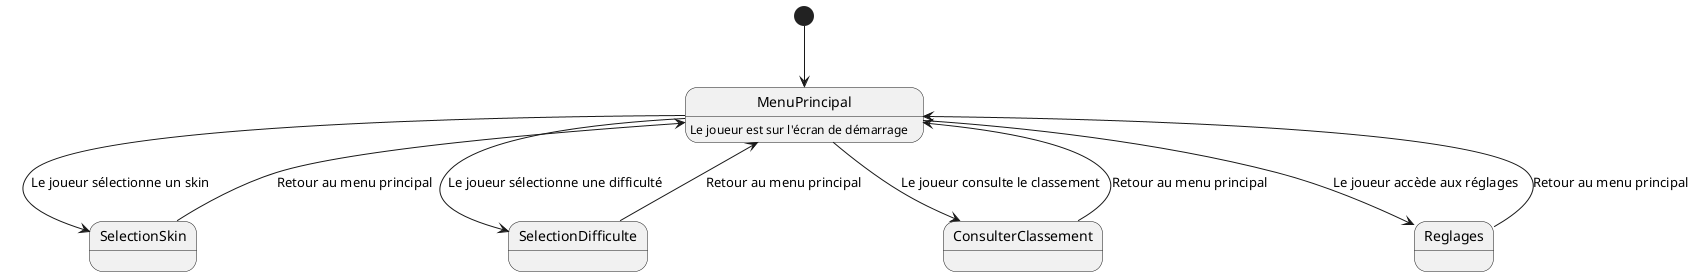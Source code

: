 @startuml
[*] --> MenuPrincipal
MenuPrincipal : Le joueur est sur l'écran de démarrage

MenuPrincipal --> SelectionSkin : Le joueur sélectionne un skin
MenuPrincipal --> SelectionDifficulte : Le joueur sélectionne une difficulté
MenuPrincipal --> ConsulterClassement : Le joueur consulte le classement
MenuPrincipal --> Reglages : Le joueur accède aux réglages

SelectionSkin --> MenuPrincipal : Retour au menu principal
SelectionDifficulte --> MenuPrincipal : Retour au menu principal
ConsulterClassement --> MenuPrincipal : Retour au menu principal
Reglages --> MenuPrincipal : Retour au menu principal
@enduml
